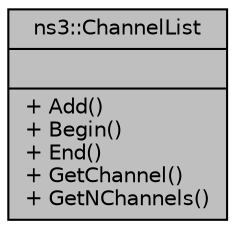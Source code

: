 digraph "ns3::ChannelList"
{
  edge [fontname="Helvetica",fontsize="10",labelfontname="Helvetica",labelfontsize="10"];
  node [fontname="Helvetica",fontsize="10",shape=record];
  Node1 [label="{ns3::ChannelList\n||+ Add()\l+ Begin()\l+ End()\l+ GetChannel()\l+ GetNChannels()\l}",height=0.2,width=0.4,color="black", fillcolor="grey75", style="filled", fontcolor="black"];
}
